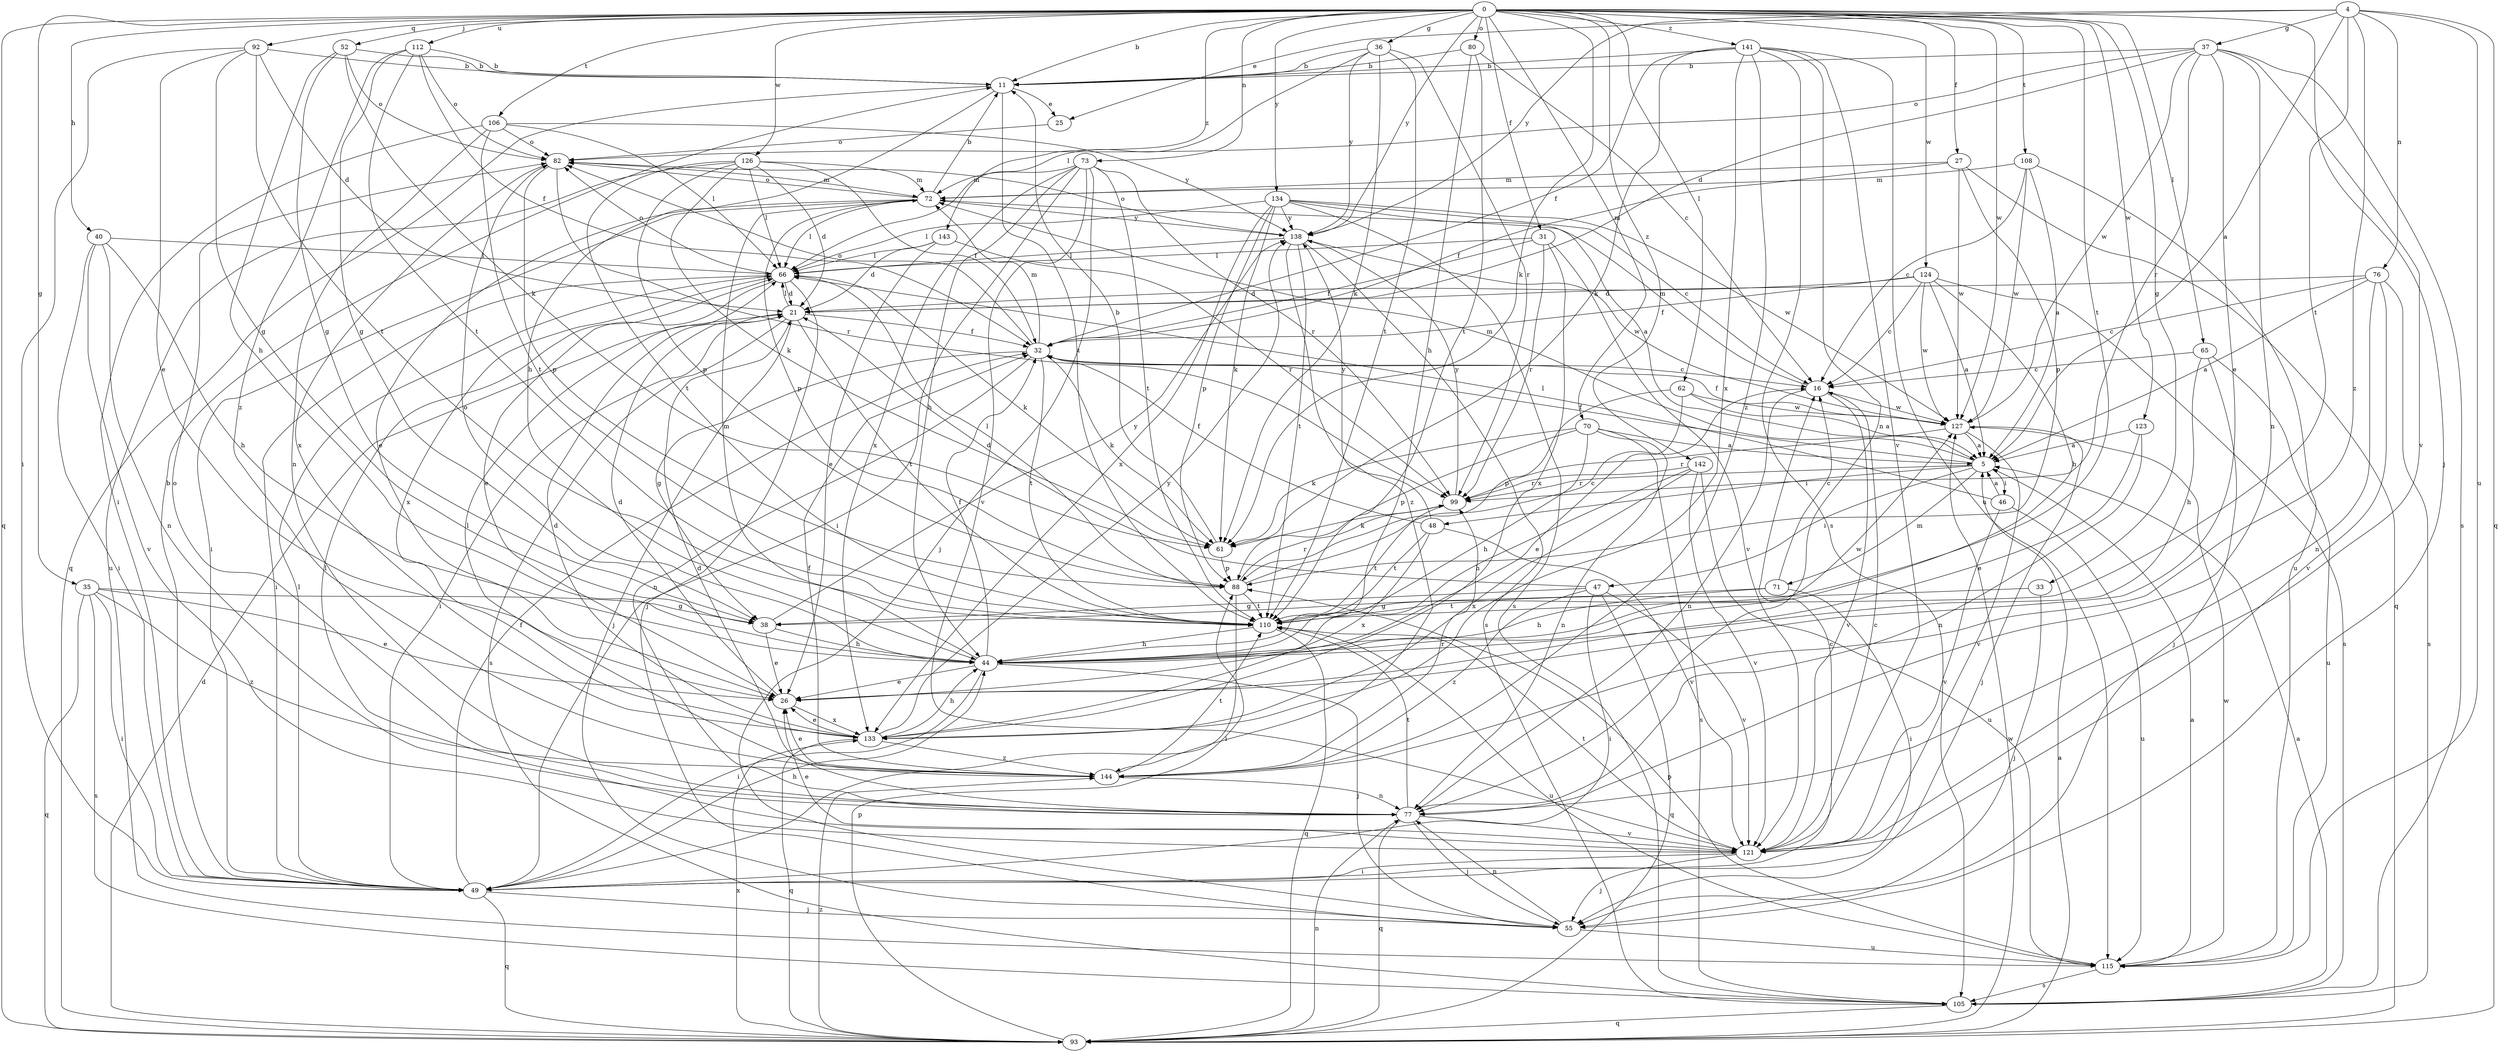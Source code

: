 strict digraph  {
0;
4;
5;
11;
16;
21;
25;
26;
27;
31;
32;
33;
35;
36;
37;
38;
40;
44;
46;
47;
48;
49;
52;
55;
61;
62;
65;
66;
70;
71;
72;
73;
76;
77;
80;
82;
88;
92;
93;
99;
105;
106;
108;
110;
112;
115;
121;
123;
124;
126;
127;
133;
134;
138;
141;
142;
143;
144;
0 -> 11  [label=b];
0 -> 27  [label=f];
0 -> 31  [label=f];
0 -> 33  [label=g];
0 -> 35  [label=g];
0 -> 36  [label=g];
0 -> 40  [label=h];
0 -> 52  [label=j];
0 -> 55  [label=j];
0 -> 61  [label=k];
0 -> 62  [label=l];
0 -> 65  [label=l];
0 -> 70  [label=m];
0 -> 73  [label=n];
0 -> 80  [label=o];
0 -> 92  [label=q];
0 -> 93  [label=q];
0 -> 106  [label=t];
0 -> 108  [label=t];
0 -> 110  [label=t];
0 -> 112  [label=u];
0 -> 123  [label=w];
0 -> 124  [label=w];
0 -> 126  [label=w];
0 -> 127  [label=w];
0 -> 134  [label=y];
0 -> 138  [label=y];
0 -> 141  [label=z];
0 -> 142  [label=z];
0 -> 143  [label=z];
4 -> 5  [label=a];
4 -> 25  [label=e];
4 -> 37  [label=g];
4 -> 76  [label=n];
4 -> 93  [label=q];
4 -> 110  [label=t];
4 -> 115  [label=u];
4 -> 138  [label=y];
4 -> 144  [label=z];
5 -> 32  [label=f];
5 -> 46  [label=i];
5 -> 47  [label=i];
5 -> 48  [label=i];
5 -> 71  [label=m];
5 -> 72  [label=m];
5 -> 99  [label=r];
11 -> 25  [label=e];
11 -> 44  [label=h];
11 -> 93  [label=q];
11 -> 110  [label=t];
16 -> 72  [label=m];
16 -> 77  [label=n];
16 -> 121  [label=v];
16 -> 127  [label=w];
21 -> 32  [label=f];
21 -> 49  [label=i];
21 -> 55  [label=j];
21 -> 66  [label=l];
21 -> 105  [label=s];
21 -> 110  [label=t];
25 -> 82  [label=o];
26 -> 21  [label=d];
26 -> 133  [label=x];
27 -> 32  [label=f];
27 -> 72  [label=m];
27 -> 88  [label=p];
27 -> 93  [label=q];
27 -> 127  [label=w];
31 -> 32  [label=f];
31 -> 66  [label=l];
31 -> 99  [label=r];
31 -> 121  [label=v];
31 -> 133  [label=x];
32 -> 16  [label=c];
32 -> 38  [label=g];
32 -> 61  [label=k];
32 -> 72  [label=m];
32 -> 77  [label=n];
32 -> 82  [label=o];
32 -> 110  [label=t];
33 -> 55  [label=j];
33 -> 110  [label=t];
35 -> 26  [label=e];
35 -> 38  [label=g];
35 -> 49  [label=i];
35 -> 93  [label=q];
35 -> 105  [label=s];
35 -> 144  [label=z];
36 -> 11  [label=b];
36 -> 61  [label=k];
36 -> 66  [label=l];
36 -> 99  [label=r];
36 -> 110  [label=t];
36 -> 138  [label=y];
37 -> 11  [label=b];
37 -> 21  [label=d];
37 -> 26  [label=e];
37 -> 77  [label=n];
37 -> 82  [label=o];
37 -> 99  [label=r];
37 -> 105  [label=s];
37 -> 121  [label=v];
37 -> 127  [label=w];
38 -> 26  [label=e];
38 -> 44  [label=h];
38 -> 138  [label=y];
40 -> 44  [label=h];
40 -> 49  [label=i];
40 -> 66  [label=l];
40 -> 77  [label=n];
40 -> 121  [label=v];
44 -> 26  [label=e];
44 -> 32  [label=f];
44 -> 49  [label=i];
44 -> 55  [label=j];
44 -> 72  [label=m];
44 -> 82  [label=o];
44 -> 127  [label=w];
46 -> 5  [label=a];
46 -> 66  [label=l];
46 -> 115  [label=u];
46 -> 121  [label=v];
47 -> 21  [label=d];
47 -> 38  [label=g];
47 -> 49  [label=i];
47 -> 93  [label=q];
47 -> 121  [label=v];
47 -> 144  [label=z];
48 -> 32  [label=f];
48 -> 110  [label=t];
48 -> 121  [label=v];
48 -> 133  [label=x];
48 -> 138  [label=y];
49 -> 11  [label=b];
49 -> 16  [label=c];
49 -> 32  [label=f];
49 -> 44  [label=h];
49 -> 55  [label=j];
49 -> 66  [label=l];
49 -> 93  [label=q];
52 -> 11  [label=b];
52 -> 38  [label=g];
52 -> 44  [label=h];
52 -> 61  [label=k];
52 -> 82  [label=o];
55 -> 77  [label=n];
55 -> 115  [label=u];
61 -> 11  [label=b];
61 -> 88  [label=p];
62 -> 5  [label=a];
62 -> 26  [label=e];
62 -> 88  [label=p];
62 -> 127  [label=w];
65 -> 16  [label=c];
65 -> 44  [label=h];
65 -> 55  [label=j];
65 -> 115  [label=u];
66 -> 21  [label=d];
66 -> 26  [label=e];
66 -> 49  [label=i];
66 -> 55  [label=j];
66 -> 61  [label=k];
66 -> 82  [label=o];
66 -> 133  [label=x];
70 -> 5  [label=a];
70 -> 44  [label=h];
70 -> 61  [label=k];
70 -> 77  [label=n];
70 -> 88  [label=p];
70 -> 105  [label=s];
71 -> 16  [label=c];
71 -> 38  [label=g];
71 -> 44  [label=h];
71 -> 49  [label=i];
72 -> 11  [label=b];
72 -> 26  [label=e];
72 -> 49  [label=i];
72 -> 66  [label=l];
72 -> 82  [label=o];
72 -> 88  [label=p];
72 -> 138  [label=y];
73 -> 44  [label=h];
73 -> 49  [label=i];
73 -> 55  [label=j];
73 -> 72  [label=m];
73 -> 99  [label=r];
73 -> 110  [label=t];
73 -> 121  [label=v];
73 -> 133  [label=x];
76 -> 5  [label=a];
76 -> 16  [label=c];
76 -> 21  [label=d];
76 -> 77  [label=n];
76 -> 105  [label=s];
76 -> 121  [label=v];
77 -> 21  [label=d];
77 -> 55  [label=j];
77 -> 82  [label=o];
77 -> 93  [label=q];
77 -> 110  [label=t];
77 -> 121  [label=v];
80 -> 11  [label=b];
80 -> 16  [label=c];
80 -> 44  [label=h];
80 -> 110  [label=t];
82 -> 72  [label=m];
82 -> 88  [label=p];
82 -> 99  [label=r];
82 -> 133  [label=x];
88 -> 16  [label=c];
88 -> 49  [label=i];
88 -> 66  [label=l];
88 -> 99  [label=r];
88 -> 110  [label=t];
92 -> 11  [label=b];
92 -> 21  [label=d];
92 -> 26  [label=e];
92 -> 38  [label=g];
92 -> 49  [label=i];
92 -> 110  [label=t];
93 -> 5  [label=a];
93 -> 21  [label=d];
93 -> 77  [label=n];
93 -> 88  [label=p];
93 -> 127  [label=w];
93 -> 133  [label=x];
93 -> 144  [label=z];
99 -> 61  [label=k];
99 -> 110  [label=t];
99 -> 138  [label=y];
105 -> 5  [label=a];
105 -> 93  [label=q];
106 -> 49  [label=i];
106 -> 66  [label=l];
106 -> 77  [label=n];
106 -> 82  [label=o];
106 -> 110  [label=t];
106 -> 138  [label=y];
108 -> 5  [label=a];
108 -> 16  [label=c];
108 -> 72  [label=m];
108 -> 115  [label=u];
108 -> 127  [label=w];
110 -> 44  [label=h];
110 -> 93  [label=q];
110 -> 115  [label=u];
112 -> 11  [label=b];
112 -> 32  [label=f];
112 -> 38  [label=g];
112 -> 82  [label=o];
112 -> 110  [label=t];
112 -> 144  [label=z];
115 -> 5  [label=a];
115 -> 88  [label=p];
115 -> 105  [label=s];
115 -> 127  [label=w];
121 -> 16  [label=c];
121 -> 26  [label=e];
121 -> 49  [label=i];
121 -> 55  [label=j];
121 -> 66  [label=l];
121 -> 110  [label=t];
123 -> 5  [label=a];
123 -> 26  [label=e];
123 -> 77  [label=n];
124 -> 5  [label=a];
124 -> 16  [label=c];
124 -> 21  [label=d];
124 -> 32  [label=f];
124 -> 44  [label=h];
124 -> 105  [label=s];
124 -> 127  [label=w];
126 -> 21  [label=d];
126 -> 32  [label=f];
126 -> 61  [label=k];
126 -> 66  [label=l];
126 -> 72  [label=m];
126 -> 88  [label=p];
126 -> 110  [label=t];
126 -> 115  [label=u];
127 -> 5  [label=a];
127 -> 32  [label=f];
127 -> 55  [label=j];
127 -> 99  [label=r];
127 -> 121  [label=v];
133 -> 21  [label=d];
133 -> 26  [label=e];
133 -> 44  [label=h];
133 -> 93  [label=q];
133 -> 138  [label=y];
133 -> 144  [label=z];
134 -> 5  [label=a];
134 -> 16  [label=c];
134 -> 61  [label=k];
134 -> 66  [label=l];
134 -> 88  [label=p];
134 -> 105  [label=s];
134 -> 127  [label=w];
134 -> 133  [label=x];
134 -> 138  [label=y];
138 -> 66  [label=l];
138 -> 82  [label=o];
138 -> 105  [label=s];
138 -> 110  [label=t];
138 -> 127  [label=w];
138 -> 144  [label=z];
141 -> 11  [label=b];
141 -> 32  [label=f];
141 -> 61  [label=k];
141 -> 77  [label=n];
141 -> 105  [label=s];
141 -> 115  [label=u];
141 -> 121  [label=v];
141 -> 133  [label=x];
141 -> 144  [label=z];
142 -> 44  [label=h];
142 -> 99  [label=r];
142 -> 115  [label=u];
142 -> 121  [label=v];
142 -> 133  [label=x];
143 -> 21  [label=d];
143 -> 26  [label=e];
143 -> 66  [label=l];
143 -> 99  [label=r];
144 -> 26  [label=e];
144 -> 32  [label=f];
144 -> 66  [label=l];
144 -> 77  [label=n];
144 -> 99  [label=r];
144 -> 110  [label=t];
}
